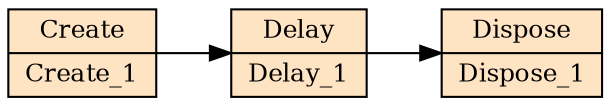 digraph G {
  compound=true; rankdir=LR; 
  // model level
  {
     rank=min  // 0
     Create_1 [shape=record, fontsize=12, fontcolor=black, style=filled, fillcolor=bisque, label="Create|Create_1"];
  }
  {
     rank=max  // 1
     Dispose_1 [shape=record, fontsize=12, fontcolor=black, style=filled, fillcolor=bisque, label="Dispose|Dispose_1"];
  }
  {
     Delay_1 [shape=record, fontsize=12, fontcolor=black, style=filled, fillcolor=bisque, label="Delay|Delay_1"];
       Delay_1->Dispose_1[style=solid, arrowhead="normal" color=black, fontcolor=black, fontsize=7];
       Create_1->Delay_1[style=solid, arrowhead="normal" color=black, fontcolor=black, fontsize=7];
  }
}

